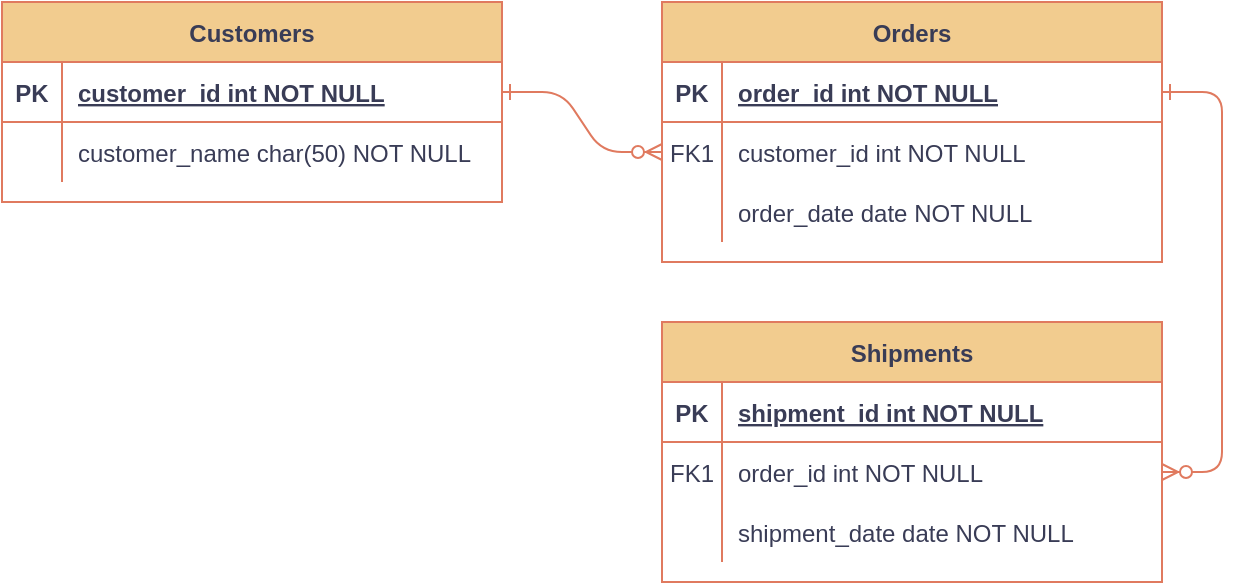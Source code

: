 <mxfile version="24.4.4" type="github" pages="3">
  <diagram id="R2lEEEUBdFMjLlhIrx00" name="Modelo Conceptual">
    <mxGraphModel dx="1451" dy="874" grid="1" gridSize="10" guides="1" tooltips="1" connect="1" arrows="1" fold="1" page="1" pageScale="1" pageWidth="850" pageHeight="1100" math="0" shadow="0" extFonts="Permanent Marker^https://fonts.googleapis.com/css?family=Permanent+Marker">
      <root>
        <mxCell id="0" />
        <mxCell id="1" parent="0" />
        <mxCell id="C-vyLk0tnHw3VtMMgP7b-1" value="" style="edgeStyle=entityRelationEdgeStyle;endArrow=ERzeroToMany;startArrow=ERone;endFill=1;startFill=0;labelBackgroundColor=none;strokeColor=#E07A5F;fontColor=default;" parent="1" source="C-vyLk0tnHw3VtMMgP7b-24" target="C-vyLk0tnHw3VtMMgP7b-6" edge="1">
          <mxGeometry width="100" height="100" relative="1" as="geometry">
            <mxPoint x="340" y="720" as="sourcePoint" />
            <mxPoint x="440" y="620" as="targetPoint" />
          </mxGeometry>
        </mxCell>
        <mxCell id="C-vyLk0tnHw3VtMMgP7b-12" value="" style="edgeStyle=entityRelationEdgeStyle;endArrow=ERzeroToMany;startArrow=ERone;endFill=1;startFill=0;labelBackgroundColor=none;strokeColor=#E07A5F;fontColor=default;" parent="1" source="C-vyLk0tnHw3VtMMgP7b-3" target="C-vyLk0tnHw3VtMMgP7b-17" edge="1">
          <mxGeometry width="100" height="100" relative="1" as="geometry">
            <mxPoint x="400" y="180" as="sourcePoint" />
            <mxPoint x="460" y="205" as="targetPoint" />
          </mxGeometry>
        </mxCell>
        <mxCell id="C-vyLk0tnHw3VtMMgP7b-2" value="Orders" style="shape=table;startSize=30;container=1;collapsible=1;childLayout=tableLayout;fixedRows=1;rowLines=0;fontStyle=1;align=center;resizeLast=1;labelBackgroundColor=none;fillColor=#F2CC8F;strokeColor=#E07A5F;fontColor=#393C56;" parent="1" vertex="1">
          <mxGeometry x="450" y="120" width="250" height="130" as="geometry" />
        </mxCell>
        <mxCell id="C-vyLk0tnHw3VtMMgP7b-3" value="" style="shape=partialRectangle;collapsible=0;dropTarget=0;pointerEvents=0;fillColor=none;points=[[0,0.5],[1,0.5]];portConstraint=eastwest;top=0;left=0;right=0;bottom=1;labelBackgroundColor=none;strokeColor=#E07A5F;fontColor=#393C56;" parent="C-vyLk0tnHw3VtMMgP7b-2" vertex="1">
          <mxGeometry y="30" width="250" height="30" as="geometry" />
        </mxCell>
        <mxCell id="C-vyLk0tnHw3VtMMgP7b-4" value="PK" style="shape=partialRectangle;overflow=hidden;connectable=0;fillColor=none;top=0;left=0;bottom=0;right=0;fontStyle=1;labelBackgroundColor=none;strokeColor=#E07A5F;fontColor=#393C56;" parent="C-vyLk0tnHw3VtMMgP7b-3" vertex="1">
          <mxGeometry width="30" height="30" as="geometry">
            <mxRectangle width="30" height="30" as="alternateBounds" />
          </mxGeometry>
        </mxCell>
        <mxCell id="C-vyLk0tnHw3VtMMgP7b-5" value="order_id int NOT NULL " style="shape=partialRectangle;overflow=hidden;connectable=0;fillColor=none;top=0;left=0;bottom=0;right=0;align=left;spacingLeft=6;fontStyle=5;labelBackgroundColor=none;strokeColor=#E07A5F;fontColor=#393C56;" parent="C-vyLk0tnHw3VtMMgP7b-3" vertex="1">
          <mxGeometry x="30" width="220" height="30" as="geometry">
            <mxRectangle width="220" height="30" as="alternateBounds" />
          </mxGeometry>
        </mxCell>
        <mxCell id="C-vyLk0tnHw3VtMMgP7b-6" value="" style="shape=partialRectangle;collapsible=0;dropTarget=0;pointerEvents=0;fillColor=none;points=[[0,0.5],[1,0.5]];portConstraint=eastwest;top=0;left=0;right=0;bottom=0;labelBackgroundColor=none;strokeColor=#E07A5F;fontColor=#393C56;" parent="C-vyLk0tnHw3VtMMgP7b-2" vertex="1">
          <mxGeometry y="60" width="250" height="30" as="geometry" />
        </mxCell>
        <mxCell id="C-vyLk0tnHw3VtMMgP7b-7" value="FK1" style="shape=partialRectangle;overflow=hidden;connectable=0;fillColor=none;top=0;left=0;bottom=0;right=0;labelBackgroundColor=none;strokeColor=#E07A5F;fontColor=#393C56;" parent="C-vyLk0tnHw3VtMMgP7b-6" vertex="1">
          <mxGeometry width="30" height="30" as="geometry">
            <mxRectangle width="30" height="30" as="alternateBounds" />
          </mxGeometry>
        </mxCell>
        <mxCell id="C-vyLk0tnHw3VtMMgP7b-8" value="customer_id int NOT NULL" style="shape=partialRectangle;overflow=hidden;connectable=0;fillColor=none;top=0;left=0;bottom=0;right=0;align=left;spacingLeft=6;labelBackgroundColor=none;strokeColor=#E07A5F;fontColor=#393C56;" parent="C-vyLk0tnHw3VtMMgP7b-6" vertex="1">
          <mxGeometry x="30" width="220" height="30" as="geometry">
            <mxRectangle width="220" height="30" as="alternateBounds" />
          </mxGeometry>
        </mxCell>
        <mxCell id="C-vyLk0tnHw3VtMMgP7b-9" value="" style="shape=partialRectangle;collapsible=0;dropTarget=0;pointerEvents=0;fillColor=none;points=[[0,0.5],[1,0.5]];portConstraint=eastwest;top=0;left=0;right=0;bottom=0;labelBackgroundColor=none;strokeColor=#E07A5F;fontColor=#393C56;" parent="C-vyLk0tnHw3VtMMgP7b-2" vertex="1">
          <mxGeometry y="90" width="250" height="30" as="geometry" />
        </mxCell>
        <mxCell id="C-vyLk0tnHw3VtMMgP7b-10" value="" style="shape=partialRectangle;overflow=hidden;connectable=0;fillColor=none;top=0;left=0;bottom=0;right=0;labelBackgroundColor=none;strokeColor=#E07A5F;fontColor=#393C56;" parent="C-vyLk0tnHw3VtMMgP7b-9" vertex="1">
          <mxGeometry width="30" height="30" as="geometry">
            <mxRectangle width="30" height="30" as="alternateBounds" />
          </mxGeometry>
        </mxCell>
        <mxCell id="C-vyLk0tnHw3VtMMgP7b-11" value="order_date date NOT NULL" style="shape=partialRectangle;overflow=hidden;connectable=0;fillColor=none;top=0;left=0;bottom=0;right=0;align=left;spacingLeft=6;labelBackgroundColor=none;strokeColor=#E07A5F;fontColor=#393C56;" parent="C-vyLk0tnHw3VtMMgP7b-9" vertex="1">
          <mxGeometry x="30" width="220" height="30" as="geometry">
            <mxRectangle width="220" height="30" as="alternateBounds" />
          </mxGeometry>
        </mxCell>
        <mxCell id="C-vyLk0tnHw3VtMMgP7b-13" value="Shipments" style="shape=table;startSize=30;container=1;collapsible=1;childLayout=tableLayout;fixedRows=1;rowLines=0;fontStyle=1;align=center;resizeLast=1;labelBackgroundColor=none;fillColor=#F2CC8F;strokeColor=#E07A5F;fontColor=#393C56;" parent="1" vertex="1">
          <mxGeometry x="450" y="280" width="250" height="130" as="geometry" />
        </mxCell>
        <mxCell id="C-vyLk0tnHw3VtMMgP7b-14" value="" style="shape=partialRectangle;collapsible=0;dropTarget=0;pointerEvents=0;fillColor=none;points=[[0,0.5],[1,0.5]];portConstraint=eastwest;top=0;left=0;right=0;bottom=1;labelBackgroundColor=none;strokeColor=#E07A5F;fontColor=#393C56;" parent="C-vyLk0tnHw3VtMMgP7b-13" vertex="1">
          <mxGeometry y="30" width="250" height="30" as="geometry" />
        </mxCell>
        <mxCell id="C-vyLk0tnHw3VtMMgP7b-15" value="PK" style="shape=partialRectangle;overflow=hidden;connectable=0;fillColor=none;top=0;left=0;bottom=0;right=0;fontStyle=1;labelBackgroundColor=none;strokeColor=#E07A5F;fontColor=#393C56;" parent="C-vyLk0tnHw3VtMMgP7b-14" vertex="1">
          <mxGeometry width="30" height="30" as="geometry">
            <mxRectangle width="30" height="30" as="alternateBounds" />
          </mxGeometry>
        </mxCell>
        <mxCell id="C-vyLk0tnHw3VtMMgP7b-16" value="shipment_id int NOT NULL " style="shape=partialRectangle;overflow=hidden;connectable=0;fillColor=none;top=0;left=0;bottom=0;right=0;align=left;spacingLeft=6;fontStyle=5;labelBackgroundColor=none;strokeColor=#E07A5F;fontColor=#393C56;" parent="C-vyLk0tnHw3VtMMgP7b-14" vertex="1">
          <mxGeometry x="30" width="220" height="30" as="geometry">
            <mxRectangle width="220" height="30" as="alternateBounds" />
          </mxGeometry>
        </mxCell>
        <mxCell id="C-vyLk0tnHw3VtMMgP7b-17" value="" style="shape=partialRectangle;collapsible=0;dropTarget=0;pointerEvents=0;fillColor=none;points=[[0,0.5],[1,0.5]];portConstraint=eastwest;top=0;left=0;right=0;bottom=0;labelBackgroundColor=none;strokeColor=#E07A5F;fontColor=#393C56;" parent="C-vyLk0tnHw3VtMMgP7b-13" vertex="1">
          <mxGeometry y="60" width="250" height="30" as="geometry" />
        </mxCell>
        <mxCell id="C-vyLk0tnHw3VtMMgP7b-18" value="FK1" style="shape=partialRectangle;overflow=hidden;connectable=0;fillColor=none;top=0;left=0;bottom=0;right=0;labelBackgroundColor=none;strokeColor=#E07A5F;fontColor=#393C56;" parent="C-vyLk0tnHw3VtMMgP7b-17" vertex="1">
          <mxGeometry width="30" height="30" as="geometry">
            <mxRectangle width="30" height="30" as="alternateBounds" />
          </mxGeometry>
        </mxCell>
        <mxCell id="C-vyLk0tnHw3VtMMgP7b-19" value="order_id int NOT NULL" style="shape=partialRectangle;overflow=hidden;connectable=0;fillColor=none;top=0;left=0;bottom=0;right=0;align=left;spacingLeft=6;labelBackgroundColor=none;strokeColor=#E07A5F;fontColor=#393C56;" parent="C-vyLk0tnHw3VtMMgP7b-17" vertex="1">
          <mxGeometry x="30" width="220" height="30" as="geometry">
            <mxRectangle width="220" height="30" as="alternateBounds" />
          </mxGeometry>
        </mxCell>
        <mxCell id="C-vyLk0tnHw3VtMMgP7b-20" value="" style="shape=partialRectangle;collapsible=0;dropTarget=0;pointerEvents=0;fillColor=none;points=[[0,0.5],[1,0.5]];portConstraint=eastwest;top=0;left=0;right=0;bottom=0;labelBackgroundColor=none;strokeColor=#E07A5F;fontColor=#393C56;" parent="C-vyLk0tnHw3VtMMgP7b-13" vertex="1">
          <mxGeometry y="90" width="250" height="30" as="geometry" />
        </mxCell>
        <mxCell id="C-vyLk0tnHw3VtMMgP7b-21" value="" style="shape=partialRectangle;overflow=hidden;connectable=0;fillColor=none;top=0;left=0;bottom=0;right=0;labelBackgroundColor=none;strokeColor=#E07A5F;fontColor=#393C56;" parent="C-vyLk0tnHw3VtMMgP7b-20" vertex="1">
          <mxGeometry width="30" height="30" as="geometry">
            <mxRectangle width="30" height="30" as="alternateBounds" />
          </mxGeometry>
        </mxCell>
        <mxCell id="C-vyLk0tnHw3VtMMgP7b-22" value="shipment_date date NOT NULL" style="shape=partialRectangle;overflow=hidden;connectable=0;fillColor=none;top=0;left=0;bottom=0;right=0;align=left;spacingLeft=6;labelBackgroundColor=none;strokeColor=#E07A5F;fontColor=#393C56;" parent="C-vyLk0tnHw3VtMMgP7b-20" vertex="1">
          <mxGeometry x="30" width="220" height="30" as="geometry">
            <mxRectangle width="220" height="30" as="alternateBounds" />
          </mxGeometry>
        </mxCell>
        <mxCell id="C-vyLk0tnHw3VtMMgP7b-23" value="Customers" style="shape=table;startSize=30;container=1;collapsible=1;childLayout=tableLayout;fixedRows=1;rowLines=0;fontStyle=1;align=center;resizeLast=1;labelBackgroundColor=none;fillColor=#F2CC8F;strokeColor=#E07A5F;fontColor=#393C56;" parent="1" vertex="1">
          <mxGeometry x="120" y="120" width="250" height="100" as="geometry" />
        </mxCell>
        <mxCell id="C-vyLk0tnHw3VtMMgP7b-24" value="" style="shape=partialRectangle;collapsible=0;dropTarget=0;pointerEvents=0;fillColor=none;points=[[0,0.5],[1,0.5]];portConstraint=eastwest;top=0;left=0;right=0;bottom=1;labelBackgroundColor=none;strokeColor=#E07A5F;fontColor=#393C56;" parent="C-vyLk0tnHw3VtMMgP7b-23" vertex="1">
          <mxGeometry y="30" width="250" height="30" as="geometry" />
        </mxCell>
        <mxCell id="C-vyLk0tnHw3VtMMgP7b-25" value="PK" style="shape=partialRectangle;overflow=hidden;connectable=0;fillColor=none;top=0;left=0;bottom=0;right=0;fontStyle=1;labelBackgroundColor=none;strokeColor=#E07A5F;fontColor=#393C56;" parent="C-vyLk0tnHw3VtMMgP7b-24" vertex="1">
          <mxGeometry width="30" height="30" as="geometry">
            <mxRectangle width="30" height="30" as="alternateBounds" />
          </mxGeometry>
        </mxCell>
        <mxCell id="C-vyLk0tnHw3VtMMgP7b-26" value="customer_id int NOT NULL " style="shape=partialRectangle;overflow=hidden;connectable=0;fillColor=none;top=0;left=0;bottom=0;right=0;align=left;spacingLeft=6;fontStyle=5;labelBackgroundColor=none;strokeColor=#E07A5F;fontColor=#393C56;" parent="C-vyLk0tnHw3VtMMgP7b-24" vertex="1">
          <mxGeometry x="30" width="220" height="30" as="geometry">
            <mxRectangle width="220" height="30" as="alternateBounds" />
          </mxGeometry>
        </mxCell>
        <mxCell id="C-vyLk0tnHw3VtMMgP7b-27" value="" style="shape=partialRectangle;collapsible=0;dropTarget=0;pointerEvents=0;fillColor=none;points=[[0,0.5],[1,0.5]];portConstraint=eastwest;top=0;left=0;right=0;bottom=0;labelBackgroundColor=none;strokeColor=#E07A5F;fontColor=#393C56;" parent="C-vyLk0tnHw3VtMMgP7b-23" vertex="1">
          <mxGeometry y="60" width="250" height="30" as="geometry" />
        </mxCell>
        <mxCell id="C-vyLk0tnHw3VtMMgP7b-28" value="" style="shape=partialRectangle;overflow=hidden;connectable=0;fillColor=none;top=0;left=0;bottom=0;right=0;labelBackgroundColor=none;strokeColor=#E07A5F;fontColor=#393C56;" parent="C-vyLk0tnHw3VtMMgP7b-27" vertex="1">
          <mxGeometry width="30" height="30" as="geometry">
            <mxRectangle width="30" height="30" as="alternateBounds" />
          </mxGeometry>
        </mxCell>
        <mxCell id="C-vyLk0tnHw3VtMMgP7b-29" value="customer_name char(50) NOT NULL" style="shape=partialRectangle;overflow=hidden;connectable=0;fillColor=none;top=0;left=0;bottom=0;right=0;align=left;spacingLeft=6;labelBackgroundColor=none;strokeColor=#E07A5F;fontColor=#393C56;" parent="C-vyLk0tnHw3VtMMgP7b-27" vertex="1">
          <mxGeometry x="30" width="220" height="30" as="geometry">
            <mxRectangle width="220" height="30" as="alternateBounds" />
          </mxGeometry>
        </mxCell>
      </root>
    </mxGraphModel>
  </diagram>
  <diagram id="yD9scM0kCB1ZR_Ktch-n" name="Modelo Lógico">
    <mxGraphModel grid="1" page="1" gridSize="10" guides="1" tooltips="1" connect="1" arrows="1" fold="1" pageScale="1" pageWidth="827" pageHeight="1169" math="0" shadow="0">
      <root>
        <mxCell id="0" />
        <mxCell id="1" parent="0" />
      </root>
    </mxGraphModel>
  </diagram>
  <diagram id="KF7PNRDl-zXph-ZcTxAk" name="Vista general">
    <mxGraphModel grid="1" page="1" gridSize="10" guides="1" tooltips="1" connect="1" arrows="1" fold="1" pageScale="1" pageWidth="827" pageHeight="1169" math="0" shadow="0">
      <root>
        <mxCell id="0" />
        <mxCell id="1" parent="0" />
        <mxCell id="s3q_Gl9xkGhvtME_iPTI-6" style="edgeStyle=orthogonalEdgeStyle;rounded=0;orthogonalLoop=1;jettySize=auto;html=1;exitX=1;exitY=0.5;exitDx=0;exitDy=0;entryX=0;entryY=0.5;entryDx=0;entryDy=0;" edge="1" parent="1" source="s3q_Gl9xkGhvtME_iPTI-1" target="s3q_Gl9xkGhvtME_iPTI-2">
          <mxGeometry relative="1" as="geometry" />
        </mxCell>
        <mxCell id="s3q_Gl9xkGhvtME_iPTI-7" style="edgeStyle=orthogonalEdgeStyle;rounded=0;orthogonalLoop=1;jettySize=auto;html=1;exitX=1;exitY=0.5;exitDx=0;exitDy=0;entryX=0;entryY=0.5;entryDx=0;entryDy=0;" edge="1" parent="1" source="s3q_Gl9xkGhvtME_iPTI-1" target="s3q_Gl9xkGhvtME_iPTI-5">
          <mxGeometry relative="1" as="geometry" />
        </mxCell>
        <mxCell id="s3q_Gl9xkGhvtME_iPTI-1" value="Superadministrador" style="rounded=0;whiteSpace=wrap;html=1;" vertex="1" parent="1">
          <mxGeometry x="-60" y="40" width="120" height="40" as="geometry" />
        </mxCell>
        <mxCell id="s3q_Gl9xkGhvtME_iPTI-2" value="Director" style="rounded=0;whiteSpace=wrap;html=1;" vertex="1" parent="1">
          <mxGeometry x="220" y="10" width="120" height="40" as="geometry" />
        </mxCell>
        <mxCell id="s3q_Gl9xkGhvtME_iPTI-5" value="Institución educativa" style="rounded=0;whiteSpace=wrap;html=1;" vertex="1" parent="1">
          <mxGeometry x="220" y="70" width="120" height="40" as="geometry" />
        </mxCell>
        <mxCell id="s3q_Gl9xkGhvtME_iPTI-10" style="edgeStyle=orthogonalEdgeStyle;rounded=0;orthogonalLoop=1;jettySize=auto;html=1;exitX=1;exitY=0.5;exitDx=0;exitDy=0;entryX=0;entryY=0.5;entryDx=0;entryDy=0;" edge="1" parent="1" source="s3q_Gl9xkGhvtME_iPTI-8" target="s3q_Gl9xkGhvtME_iPTI-9">
          <mxGeometry relative="1" as="geometry" />
        </mxCell>
        <mxCell id="s3q_Gl9xkGhvtME_iPTI-8" value="Institución educativa" style="rounded=0;whiteSpace=wrap;html=1;" vertex="1" parent="1">
          <mxGeometry x="380" y="40" width="120" height="40" as="geometry" />
        </mxCell>
        <mxCell id="s3q_Gl9xkGhvtME_iPTI-9" value="Director" style="rounded=0;whiteSpace=wrap;html=1;" vertex="1" parent="1">
          <mxGeometry x="570" y="40" width="120" height="40" as="geometry" />
        </mxCell>
        <mxCell id="s3q_Gl9xkGhvtME_iPTI-11" value="Director" style="rounded=0;whiteSpace=wrap;html=1;" vertex="1" parent="1">
          <mxGeometry x="-400" y="190" width="120" height="40" as="geometry" />
        </mxCell>
        <mxCell id="s3q_Gl9xkGhvtME_iPTI-16" style="edgeStyle=orthogonalEdgeStyle;rounded=0;orthogonalLoop=1;jettySize=auto;html=1;exitX=1;exitY=0.5;exitDx=0;exitDy=0;entryX=0;entryY=0.5;entryDx=0;entryDy=0;" edge="1" parent="1" source="s3q_Gl9xkGhvtME_iPTI-12" target="s3q_Gl9xkGhvtME_iPTI-11">
          <mxGeometry relative="1" as="geometry" />
        </mxCell>
        <mxCell id="s3q_Gl9xkGhvtME_iPTI-18" style="edgeStyle=orthogonalEdgeStyle;rounded=0;orthogonalLoop=1;jettySize=auto;html=1;exitX=1;exitY=0.5;exitDx=0;exitDy=0;entryX=0;entryY=0.5;entryDx=0;entryDy=0;" edge="1" parent="1" source="s3q_Gl9xkGhvtME_iPTI-12" target="s3q_Gl9xkGhvtME_iPTI-13">
          <mxGeometry relative="1" as="geometry" />
        </mxCell>
        <mxCell id="s3q_Gl9xkGhvtME_iPTI-19" style="edgeStyle=orthogonalEdgeStyle;rounded=0;orthogonalLoop=1;jettySize=auto;html=1;exitX=1;exitY=0.5;exitDx=0;exitDy=0;entryX=0;entryY=0.5;entryDx=0;entryDy=0;" edge="1" parent="1" source="s3q_Gl9xkGhvtME_iPTI-12" target="s3q_Gl9xkGhvtME_iPTI-14">
          <mxGeometry relative="1" as="geometry" />
        </mxCell>
        <mxCell id="s3q_Gl9xkGhvtME_iPTI-20" style="edgeStyle=orthogonalEdgeStyle;rounded=0;orthogonalLoop=1;jettySize=auto;html=1;exitX=1;exitY=0.5;exitDx=0;exitDy=0;entryX=0;entryY=0.5;entryDx=0;entryDy=0;" edge="1" parent="1" source="s3q_Gl9xkGhvtME_iPTI-12" target="s3q_Gl9xkGhvtME_iPTI-15">
          <mxGeometry relative="1" as="geometry" />
        </mxCell>
        <mxCell id="s3q_Gl9xkGhvtME_iPTI-12" value="Institución educativa" style="rounded=0;whiteSpace=wrap;html=1;" vertex="1" parent="1">
          <mxGeometry x="-700" y="280" width="120" height="40" as="geometry" />
        </mxCell>
        <mxCell id="s3q_Gl9xkGhvtME_iPTI-13" value="Docente" style="rounded=0;whiteSpace=wrap;html=1;" vertex="1" parent="1">
          <mxGeometry x="-400" y="250" width="120" height="40" as="geometry" />
        </mxCell>
        <mxCell id="s3q_Gl9xkGhvtME_iPTI-14" value="Alumno" style="rounded=0;whiteSpace=wrap;html=1;" vertex="1" parent="1">
          <mxGeometry x="-400" y="310" width="120" height="40" as="geometry" />
        </mxCell>
        <mxCell id="s3q_Gl9xkGhvtME_iPTI-15" value="Apoderado" style="rounded=0;whiteSpace=wrap;html=1;" vertex="1" parent="1">
          <mxGeometry x="-400" y="370" width="120" height="40" as="geometry" />
        </mxCell>
        <mxCell id="s3q_Gl9xkGhvtME_iPTI-25" style="edgeStyle=orthogonalEdgeStyle;rounded=0;orthogonalLoop=1;jettySize=auto;html=1;exitX=1;exitY=0.5;exitDx=0;exitDy=0;entryX=0;entryY=0.5;entryDx=0;entryDy=0;" edge="1" parent="1" source="s3q_Gl9xkGhvtME_iPTI-21" target="s3q_Gl9xkGhvtME_iPTI-22">
          <mxGeometry relative="1" as="geometry" />
        </mxCell>
        <mxCell id="s3q_Gl9xkGhvtME_iPTI-26" style="edgeStyle=orthogonalEdgeStyle;rounded=0;orthogonalLoop=1;jettySize=auto;html=1;exitX=1;exitY=0.5;exitDx=0;exitDy=0;entryX=0;entryY=0.5;entryDx=0;entryDy=0;" edge="1" parent="1" source="s3q_Gl9xkGhvtME_iPTI-21" target="s3q_Gl9xkGhvtME_iPTI-23">
          <mxGeometry relative="1" as="geometry" />
        </mxCell>
        <mxCell id="s3q_Gl9xkGhvtME_iPTI-21" value="Director" style="rounded=0;whiteSpace=wrap;html=1;" vertex="1" parent="1">
          <mxGeometry x="880" y="790" width="120" height="40" as="geometry" />
        </mxCell>
        <mxCell id="s3q_Gl9xkGhvtME_iPTI-32" style="edgeStyle=orthogonalEdgeStyle;rounded=0;orthogonalLoop=1;jettySize=auto;html=1;exitX=1;exitY=0.5;exitDx=0;exitDy=0;entryX=0;entryY=0.5;entryDx=0;entryDy=0;" edge="1" parent="1" source="s3q_Gl9xkGhvtME_iPTI-22" target="s3q_Gl9xkGhvtME_iPTI-29">
          <mxGeometry relative="1" as="geometry" />
        </mxCell>
        <mxCell id="s3q_Gl9xkGhvtME_iPTI-33" style="edgeStyle=orthogonalEdgeStyle;rounded=0;orthogonalLoop=1;jettySize=auto;html=1;exitX=1;exitY=0.5;exitDx=0;exitDy=0;entryX=0;entryY=0.5;entryDx=0;entryDy=0;" edge="1" parent="1" source="s3q_Gl9xkGhvtME_iPTI-22" target="s3q_Gl9xkGhvtME_iPTI-30">
          <mxGeometry relative="1" as="geometry" />
        </mxCell>
        <mxCell id="s3q_Gl9xkGhvtME_iPTI-34" style="edgeStyle=orthogonalEdgeStyle;rounded=0;orthogonalLoop=1;jettySize=auto;html=1;exitX=1;exitY=0.5;exitDx=0;exitDy=0;entryX=0;entryY=0.5;entryDx=0;entryDy=0;" edge="1" parent="1" source="s3q_Gl9xkGhvtME_iPTI-22" target="s3q_Gl9xkGhvtME_iPTI-31">
          <mxGeometry relative="1" as="geometry" />
        </mxCell>
        <mxCell id="s3q_Gl9xkGhvtME_iPTI-22" value="Periodo académico" style="rounded=0;whiteSpace=wrap;html=1;" vertex="1" parent="1">
          <mxGeometry x="1110" y="380" width="120" height="40" as="geometry" />
        </mxCell>
        <mxCell id="s3q_Gl9xkGhvtME_iPTI-91" style="edgeStyle=orthogonalEdgeStyle;rounded=0;orthogonalLoop=1;jettySize=auto;html=1;exitX=1;exitY=0.5;exitDx=0;exitDy=0;entryX=0;entryY=0.5;entryDx=0;entryDy=0;" edge="1" parent="1" source="s3q_Gl9xkGhvtME_iPTI-23" target="s3q_Gl9xkGhvtME_iPTI-73">
          <mxGeometry relative="1" as="geometry" />
        </mxCell>
        <mxCell id="s3q_Gl9xkGhvtME_iPTI-92" style="edgeStyle=orthogonalEdgeStyle;rounded=0;orthogonalLoop=1;jettySize=auto;html=1;exitX=1;exitY=0.5;exitDx=0;exitDy=0;entryX=0;entryY=0.5;entryDx=0;entryDy=0;" edge="1" parent="1" source="s3q_Gl9xkGhvtME_iPTI-23" target="s3q_Gl9xkGhvtME_iPTI-77">
          <mxGeometry relative="1" as="geometry" />
        </mxCell>
        <mxCell id="s3q_Gl9xkGhvtME_iPTI-93" style="edgeStyle=orthogonalEdgeStyle;rounded=0;orthogonalLoop=1;jettySize=auto;html=1;exitX=1;exitY=0.5;exitDx=0;exitDy=0;entryX=0;entryY=0.5;entryDx=0;entryDy=0;" edge="1" parent="1" source="s3q_Gl9xkGhvtME_iPTI-23" target="s3q_Gl9xkGhvtME_iPTI-81">
          <mxGeometry relative="1" as="geometry" />
        </mxCell>
        <mxCell id="s3q_Gl9xkGhvtME_iPTI-23" value="Periodo académico" style="rounded=0;whiteSpace=wrap;html=1;" vertex="1" parent="1">
          <mxGeometry x="1090" y="1145" width="120" height="40" as="geometry" />
        </mxCell>
        <mxCell id="s3q_Gl9xkGhvtME_iPTI-38" style="edgeStyle=orthogonalEdgeStyle;rounded=0;orthogonalLoop=1;jettySize=auto;html=1;exitX=1;exitY=0.5;exitDx=0;exitDy=0;entryX=0;entryY=0.5;entryDx=0;entryDy=0;" edge="1" parent="1" source="s3q_Gl9xkGhvtME_iPTI-29" target="s3q_Gl9xkGhvtME_iPTI-35">
          <mxGeometry relative="1" as="geometry" />
        </mxCell>
        <mxCell id="s3q_Gl9xkGhvtME_iPTI-39" style="edgeStyle=orthogonalEdgeStyle;rounded=0;orthogonalLoop=1;jettySize=auto;html=1;exitX=1;exitY=0.5;exitDx=0;exitDy=0;entryX=0;entryY=0.5;entryDx=0;entryDy=0;" edge="1" parent="1" source="s3q_Gl9xkGhvtME_iPTI-29" target="s3q_Gl9xkGhvtME_iPTI-36">
          <mxGeometry relative="1" as="geometry" />
        </mxCell>
        <mxCell id="s3q_Gl9xkGhvtME_iPTI-40" style="edgeStyle=orthogonalEdgeStyle;rounded=0;orthogonalLoop=1;jettySize=auto;html=1;exitX=1;exitY=0.5;exitDx=0;exitDy=0;entryX=0;entryY=0.5;entryDx=0;entryDy=0;" edge="1" parent="1" source="s3q_Gl9xkGhvtME_iPTI-29" target="s3q_Gl9xkGhvtME_iPTI-37">
          <mxGeometry relative="1" as="geometry" />
        </mxCell>
        <mxCell id="s3q_Gl9xkGhvtME_iPTI-29" value="Grado" style="rounded=0;whiteSpace=wrap;html=1;" vertex="1" parent="1">
          <mxGeometry x="1290" y="120" width="120" height="40" as="geometry" />
        </mxCell>
        <mxCell id="s3q_Gl9xkGhvtME_iPTI-64" style="edgeStyle=orthogonalEdgeStyle;rounded=0;orthogonalLoop=1;jettySize=auto;html=1;exitX=1;exitY=0.5;exitDx=0;exitDy=0;entryX=0;entryY=0.5;entryDx=0;entryDy=0;" edge="1" parent="1" source="s3q_Gl9xkGhvtME_iPTI-30" target="s3q_Gl9xkGhvtME_iPTI-41">
          <mxGeometry relative="1" as="geometry" />
        </mxCell>
        <mxCell id="s3q_Gl9xkGhvtME_iPTI-65" style="edgeStyle=orthogonalEdgeStyle;rounded=0;orthogonalLoop=1;jettySize=auto;html=1;exitX=1;exitY=0.5;exitDx=0;exitDy=0;entryX=0;entryY=0.5;entryDx=0;entryDy=0;" edge="1" parent="1" source="s3q_Gl9xkGhvtME_iPTI-30" target="s3q_Gl9xkGhvtME_iPTI-42">
          <mxGeometry relative="1" as="geometry" />
        </mxCell>
        <mxCell id="s3q_Gl9xkGhvtME_iPTI-66" style="edgeStyle=orthogonalEdgeStyle;rounded=0;orthogonalLoop=1;jettySize=auto;html=1;exitX=1;exitY=0.5;exitDx=0;exitDy=0;entryX=0;entryY=0.5;entryDx=0;entryDy=0;" edge="1" parent="1" source="s3q_Gl9xkGhvtME_iPTI-30" target="s3q_Gl9xkGhvtME_iPTI-43">
          <mxGeometry relative="1" as="geometry" />
        </mxCell>
        <mxCell id="s3q_Gl9xkGhvtME_iPTI-30" value="Grado" style="rounded=0;whiteSpace=wrap;html=1;" vertex="1" parent="1">
          <mxGeometry x="1290" y="380" width="120" height="40" as="geometry" />
        </mxCell>
        <mxCell id="s3q_Gl9xkGhvtME_iPTI-67" style="edgeStyle=orthogonalEdgeStyle;rounded=0;orthogonalLoop=1;jettySize=auto;html=1;exitX=1;exitY=0.5;exitDx=0;exitDy=0;entryX=0;entryY=0.5;entryDx=0;entryDy=0;" edge="1" parent="1" source="s3q_Gl9xkGhvtME_iPTI-31" target="s3q_Gl9xkGhvtME_iPTI-61">
          <mxGeometry relative="1" as="geometry" />
        </mxCell>
        <mxCell id="s3q_Gl9xkGhvtME_iPTI-68" style="edgeStyle=orthogonalEdgeStyle;rounded=0;orthogonalLoop=1;jettySize=auto;html=1;exitX=1;exitY=0.5;exitDx=0;exitDy=0;entryX=0;entryY=0.5;entryDx=0;entryDy=0;" edge="1" parent="1" source="s3q_Gl9xkGhvtME_iPTI-31" target="s3q_Gl9xkGhvtME_iPTI-62">
          <mxGeometry relative="1" as="geometry" />
        </mxCell>
        <mxCell id="s3q_Gl9xkGhvtME_iPTI-69" style="edgeStyle=orthogonalEdgeStyle;rounded=0;orthogonalLoop=1;jettySize=auto;html=1;exitX=1;exitY=0.5;exitDx=0;exitDy=0;entryX=0;entryY=0.5;entryDx=0;entryDy=0;" edge="1" parent="1" source="s3q_Gl9xkGhvtME_iPTI-31" target="s3q_Gl9xkGhvtME_iPTI-63">
          <mxGeometry relative="1" as="geometry" />
        </mxCell>
        <mxCell id="s3q_Gl9xkGhvtME_iPTI-31" value="Grado" style="rounded=0;whiteSpace=wrap;html=1;" vertex="1" parent="1">
          <mxGeometry x="1290" y="650" width="120" height="40" as="geometry" />
        </mxCell>
        <mxCell id="s3q_Gl9xkGhvtME_iPTI-35" value="Sección" style="rounded=0;whiteSpace=wrap;html=1;" vertex="1" parent="1">
          <mxGeometry x="1460" y="40" width="120" height="40" as="geometry" />
        </mxCell>
        <mxCell id="s3q_Gl9xkGhvtME_iPTI-36" value="Sección" style="rounded=0;whiteSpace=wrap;html=1;" vertex="1" parent="1">
          <mxGeometry x="1460" y="120" width="120" height="40" as="geometry" />
        </mxCell>
        <mxCell id="s3q_Gl9xkGhvtME_iPTI-37" value="Sección" style="rounded=0;whiteSpace=wrap;html=1;" vertex="1" parent="1">
          <mxGeometry x="1460" y="200" width="120" height="40" as="geometry" />
        </mxCell>
        <mxCell id="s3q_Gl9xkGhvtME_iPTI-41" value="Sección" style="rounded=0;whiteSpace=wrap;html=1;" vertex="1" parent="1">
          <mxGeometry x="1460" y="300" width="120" height="40" as="geometry" />
        </mxCell>
        <mxCell id="s3q_Gl9xkGhvtME_iPTI-42" value="Sección" style="rounded=0;whiteSpace=wrap;html=1;" vertex="1" parent="1">
          <mxGeometry x="1460" y="380" width="120" height="40" as="geometry" />
        </mxCell>
        <mxCell id="s3q_Gl9xkGhvtME_iPTI-43" value="Sección" style="rounded=0;whiteSpace=wrap;html=1;" vertex="1" parent="1">
          <mxGeometry x="1460" y="460" width="120" height="40" as="geometry" />
        </mxCell>
        <mxCell id="s3q_Gl9xkGhvtME_iPTI-61" value="Sección" style="rounded=0;whiteSpace=wrap;html=1;" vertex="1" parent="1">
          <mxGeometry x="1460" y="570" width="120" height="40" as="geometry" />
        </mxCell>
        <mxCell id="s3q_Gl9xkGhvtME_iPTI-62" value="Sección" style="rounded=0;whiteSpace=wrap;html=1;" vertex="1" parent="1">
          <mxGeometry x="1460" y="650" width="120" height="40" as="geometry" />
        </mxCell>
        <mxCell id="s3q_Gl9xkGhvtME_iPTI-63" value="Sección" style="rounded=0;whiteSpace=wrap;html=1;" vertex="1" parent="1">
          <mxGeometry x="1460" y="730" width="120" height="40" as="geometry" />
        </mxCell>
        <mxCell id="s3q_Gl9xkGhvtME_iPTI-70" style="edgeStyle=orthogonalEdgeStyle;rounded=0;orthogonalLoop=1;jettySize=auto;html=1;exitX=1;exitY=0.5;exitDx=0;exitDy=0;entryX=0;entryY=0.5;entryDx=0;entryDy=0;" edge="1" parent="1" source="s3q_Gl9xkGhvtME_iPTI-73" target="s3q_Gl9xkGhvtME_iPTI-82">
          <mxGeometry relative="1" as="geometry" />
        </mxCell>
        <mxCell id="s3q_Gl9xkGhvtME_iPTI-71" style="edgeStyle=orthogonalEdgeStyle;rounded=0;orthogonalLoop=1;jettySize=auto;html=1;exitX=1;exitY=0.5;exitDx=0;exitDy=0;entryX=0;entryY=0.5;entryDx=0;entryDy=0;" edge="1" parent="1" source="s3q_Gl9xkGhvtME_iPTI-73" target="s3q_Gl9xkGhvtME_iPTI-83">
          <mxGeometry relative="1" as="geometry" />
        </mxCell>
        <mxCell id="s3q_Gl9xkGhvtME_iPTI-72" style="edgeStyle=orthogonalEdgeStyle;rounded=0;orthogonalLoop=1;jettySize=auto;html=1;exitX=1;exitY=0.5;exitDx=0;exitDy=0;entryX=0;entryY=0.5;entryDx=0;entryDy=0;" edge="1" parent="1" source="s3q_Gl9xkGhvtME_iPTI-73" target="s3q_Gl9xkGhvtME_iPTI-84">
          <mxGeometry relative="1" as="geometry" />
        </mxCell>
        <mxCell id="s3q_Gl9xkGhvtME_iPTI-73" value="Grado" style="rounded=0;whiteSpace=wrap;html=1;" vertex="1" parent="1">
          <mxGeometry x="1290" y="880" width="120" height="40" as="geometry" />
        </mxCell>
        <mxCell id="s3q_Gl9xkGhvtME_iPTI-74" style="edgeStyle=orthogonalEdgeStyle;rounded=0;orthogonalLoop=1;jettySize=auto;html=1;exitX=1;exitY=0.5;exitDx=0;exitDy=0;entryX=0;entryY=0.5;entryDx=0;entryDy=0;" edge="1" parent="1" source="s3q_Gl9xkGhvtME_iPTI-77" target="s3q_Gl9xkGhvtME_iPTI-85">
          <mxGeometry relative="1" as="geometry" />
        </mxCell>
        <mxCell id="s3q_Gl9xkGhvtME_iPTI-75" style="edgeStyle=orthogonalEdgeStyle;rounded=0;orthogonalLoop=1;jettySize=auto;html=1;exitX=1;exitY=0.5;exitDx=0;exitDy=0;entryX=0;entryY=0.5;entryDx=0;entryDy=0;" edge="1" parent="1" source="s3q_Gl9xkGhvtME_iPTI-77" target="s3q_Gl9xkGhvtME_iPTI-86">
          <mxGeometry relative="1" as="geometry" />
        </mxCell>
        <mxCell id="s3q_Gl9xkGhvtME_iPTI-76" style="edgeStyle=orthogonalEdgeStyle;rounded=0;orthogonalLoop=1;jettySize=auto;html=1;exitX=1;exitY=0.5;exitDx=0;exitDy=0;entryX=0;entryY=0.5;entryDx=0;entryDy=0;" edge="1" parent="1" source="s3q_Gl9xkGhvtME_iPTI-77" target="s3q_Gl9xkGhvtME_iPTI-87">
          <mxGeometry relative="1" as="geometry" />
        </mxCell>
        <mxCell id="s3q_Gl9xkGhvtME_iPTI-77" value="Grado" style="rounded=0;whiteSpace=wrap;html=1;" vertex="1" parent="1">
          <mxGeometry x="1290" y="1145" width="120" height="40" as="geometry" />
        </mxCell>
        <mxCell id="s3q_Gl9xkGhvtME_iPTI-78" style="edgeStyle=orthogonalEdgeStyle;rounded=0;orthogonalLoop=1;jettySize=auto;html=1;exitX=1;exitY=0.5;exitDx=0;exitDy=0;entryX=0;entryY=0.5;entryDx=0;entryDy=0;" edge="1" parent="1" source="s3q_Gl9xkGhvtME_iPTI-81" target="s3q_Gl9xkGhvtME_iPTI-88">
          <mxGeometry relative="1" as="geometry" />
        </mxCell>
        <mxCell id="s3q_Gl9xkGhvtME_iPTI-79" style="edgeStyle=orthogonalEdgeStyle;rounded=0;orthogonalLoop=1;jettySize=auto;html=1;exitX=1;exitY=0.5;exitDx=0;exitDy=0;entryX=0;entryY=0.5;entryDx=0;entryDy=0;" edge="1" parent="1" source="s3q_Gl9xkGhvtME_iPTI-81" target="s3q_Gl9xkGhvtME_iPTI-89">
          <mxGeometry relative="1" as="geometry" />
        </mxCell>
        <mxCell id="s3q_Gl9xkGhvtME_iPTI-80" style="edgeStyle=orthogonalEdgeStyle;rounded=0;orthogonalLoop=1;jettySize=auto;html=1;exitX=1;exitY=0.5;exitDx=0;exitDy=0;entryX=0;entryY=0.5;entryDx=0;entryDy=0;" edge="1" parent="1" source="s3q_Gl9xkGhvtME_iPTI-81" target="s3q_Gl9xkGhvtME_iPTI-90">
          <mxGeometry relative="1" as="geometry" />
        </mxCell>
        <mxCell id="s3q_Gl9xkGhvtME_iPTI-81" value="Grado" style="rounded=0;whiteSpace=wrap;html=1;" vertex="1" parent="1">
          <mxGeometry x="1290" y="1410" width="120" height="40" as="geometry" />
        </mxCell>
        <mxCell id="s3q_Gl9xkGhvtME_iPTI-82" value="Sección" style="rounded=0;whiteSpace=wrap;html=1;" vertex="1" parent="1">
          <mxGeometry x="1460" y="800" width="120" height="40" as="geometry" />
        </mxCell>
        <mxCell id="s3q_Gl9xkGhvtME_iPTI-83" value="Sección" style="rounded=0;whiteSpace=wrap;html=1;" vertex="1" parent="1">
          <mxGeometry x="1460" y="880" width="120" height="40" as="geometry" />
        </mxCell>
        <mxCell id="s3q_Gl9xkGhvtME_iPTI-84" value="Sección" style="rounded=0;whiteSpace=wrap;html=1;" vertex="1" parent="1">
          <mxGeometry x="1460" y="960" width="120" height="40" as="geometry" />
        </mxCell>
        <mxCell id="s3q_Gl9xkGhvtME_iPTI-85" value="Sección" style="rounded=0;whiteSpace=wrap;html=1;" vertex="1" parent="1">
          <mxGeometry x="1460" y="1050.5" width="120" height="40" as="geometry" />
        </mxCell>
        <mxCell id="s3q_Gl9xkGhvtME_iPTI-86" value="Sección" style="rounded=0;whiteSpace=wrap;html=1;" vertex="1" parent="1">
          <mxGeometry x="1460" y="1145" width="120" height="40" as="geometry" />
        </mxCell>
        <mxCell id="s3q_Gl9xkGhvtME_iPTI-87" value="Sección" style="rounded=0;whiteSpace=wrap;html=1;" vertex="1" parent="1">
          <mxGeometry x="1460" y="1240.5" width="120" height="40" as="geometry" />
        </mxCell>
        <mxCell id="s3q_Gl9xkGhvtME_iPTI-88" value="Sección" style="rounded=0;whiteSpace=wrap;html=1;" vertex="1" parent="1">
          <mxGeometry x="1460" y="1330" width="120" height="40" as="geometry" />
        </mxCell>
        <mxCell id="s3q_Gl9xkGhvtME_iPTI-89" value="Sección" style="rounded=0;whiteSpace=wrap;html=1;" vertex="1" parent="1">
          <mxGeometry x="1460" y="1410" width="120" height="40" as="geometry" />
        </mxCell>
        <mxCell id="s3q_Gl9xkGhvtME_iPTI-90" value="Sección" style="rounded=0;whiteSpace=wrap;html=1;" vertex="1" parent="1">
          <mxGeometry x="1460" y="1490" width="120" height="40" as="geometry" />
        </mxCell>
        <mxCell id="s3q_Gl9xkGhvtME_iPTI-96" style="edgeStyle=orthogonalEdgeStyle;rounded=0;orthogonalLoop=1;jettySize=auto;html=1;exitX=1;exitY=0.5;exitDx=0;exitDy=0;entryX=0;entryY=0.5;entryDx=0;entryDy=0;" edge="1" parent="1" source="s3q_Gl9xkGhvtME_iPTI-98" target="s3q_Gl9xkGhvtME_iPTI-102">
          <mxGeometry relative="1" as="geometry" />
        </mxCell>
        <mxCell id="s3q_Gl9xkGhvtME_iPTI-97" style="edgeStyle=orthogonalEdgeStyle;rounded=0;orthogonalLoop=1;jettySize=auto;html=1;exitX=1;exitY=0.5;exitDx=0;exitDy=0;entryX=0;entryY=0.5;entryDx=0;entryDy=0;" edge="1" parent="1" source="s3q_Gl9xkGhvtME_iPTI-98" target="s3q_Gl9xkGhvtME_iPTI-106">
          <mxGeometry relative="1" as="geometry" />
        </mxCell>
        <mxCell id="s3q_Gl9xkGhvtME_iPTI-98" value="Director" style="rounded=0;whiteSpace=wrap;html=1;" vertex="1" parent="1">
          <mxGeometry x="1654" y="810" width="120" height="40" as="geometry" />
        </mxCell>
        <mxCell id="s3q_Gl9xkGhvtME_iPTI-99" style="edgeStyle=orthogonalEdgeStyle;rounded=0;orthogonalLoop=1;jettySize=auto;html=1;exitX=1;exitY=0.5;exitDx=0;exitDy=0;entryX=0;entryY=0.5;entryDx=0;entryDy=0;" edge="1" parent="1" source="s3q_Gl9xkGhvtME_iPTI-102" target="s3q_Gl9xkGhvtME_iPTI-110">
          <mxGeometry relative="1" as="geometry" />
        </mxCell>
        <mxCell id="s3q_Gl9xkGhvtME_iPTI-100" style="edgeStyle=orthogonalEdgeStyle;rounded=0;orthogonalLoop=1;jettySize=auto;html=1;exitX=1;exitY=0.5;exitDx=0;exitDy=0;entryX=0;entryY=0.5;entryDx=0;entryDy=0;" edge="1" parent="1" source="s3q_Gl9xkGhvtME_iPTI-102" target="s3q_Gl9xkGhvtME_iPTI-114">
          <mxGeometry relative="1" as="geometry" />
        </mxCell>
        <mxCell id="s3q_Gl9xkGhvtME_iPTI-101" style="edgeStyle=orthogonalEdgeStyle;rounded=0;orthogonalLoop=1;jettySize=auto;html=1;exitX=1;exitY=0.5;exitDx=0;exitDy=0;entryX=0;entryY=0.5;entryDx=0;entryDy=0;" edge="1" parent="1" source="s3q_Gl9xkGhvtME_iPTI-102" target="s3q_Gl9xkGhvtME_iPTI-118">
          <mxGeometry relative="1" as="geometry" />
        </mxCell>
        <mxCell id="s3q_Gl9xkGhvtME_iPTI-102" value="Periodo académico" style="rounded=0;whiteSpace=wrap;html=1;" vertex="1" parent="1">
          <mxGeometry x="1884" y="400" width="120" height="40" as="geometry" />
        </mxCell>
        <mxCell id="s3q_Gl9xkGhvtME_iPTI-103" style="edgeStyle=orthogonalEdgeStyle;rounded=0;orthogonalLoop=1;jettySize=auto;html=1;exitX=1;exitY=0.5;exitDx=0;exitDy=0;entryX=0;entryY=0.5;entryDx=0;entryDy=0;" edge="1" parent="1" source="s3q_Gl9xkGhvtME_iPTI-106" target="s3q_Gl9xkGhvtME_iPTI-131">
          <mxGeometry relative="1" as="geometry" />
        </mxCell>
        <mxCell id="s3q_Gl9xkGhvtME_iPTI-104" style="edgeStyle=orthogonalEdgeStyle;rounded=0;orthogonalLoop=1;jettySize=auto;html=1;exitX=1;exitY=0.5;exitDx=0;exitDy=0;entryX=0;entryY=0.5;entryDx=0;entryDy=0;" edge="1" parent="1" source="s3q_Gl9xkGhvtME_iPTI-106" target="s3q_Gl9xkGhvtME_iPTI-135">
          <mxGeometry relative="1" as="geometry" />
        </mxCell>
        <mxCell id="s3q_Gl9xkGhvtME_iPTI-105" style="edgeStyle=orthogonalEdgeStyle;rounded=0;orthogonalLoop=1;jettySize=auto;html=1;exitX=1;exitY=0.5;exitDx=0;exitDy=0;entryX=0;entryY=0.5;entryDx=0;entryDy=0;" edge="1" parent="1" source="s3q_Gl9xkGhvtME_iPTI-106" target="s3q_Gl9xkGhvtME_iPTI-139">
          <mxGeometry relative="1" as="geometry" />
        </mxCell>
        <mxCell id="s3q_Gl9xkGhvtME_iPTI-106" value="Periodo académico" style="rounded=0;whiteSpace=wrap;html=1;" vertex="1" parent="1">
          <mxGeometry x="1884" y="1165" width="120" height="40" as="geometry" />
        </mxCell>
        <mxCell id="s3q_Gl9xkGhvtME_iPTI-107" style="edgeStyle=orthogonalEdgeStyle;rounded=0;orthogonalLoop=1;jettySize=auto;html=1;exitX=1;exitY=0.5;exitDx=0;exitDy=0;entryX=0;entryY=0.5;entryDx=0;entryDy=0;" edge="1" parent="1" source="s3q_Gl9xkGhvtME_iPTI-110" target="s3q_Gl9xkGhvtME_iPTI-119">
          <mxGeometry relative="1" as="geometry" />
        </mxCell>
        <mxCell id="s3q_Gl9xkGhvtME_iPTI-110" value="Grado" style="rounded=0;whiteSpace=wrap;html=1;" vertex="1" parent="1">
          <mxGeometry x="2064" y="140" width="120" height="40" as="geometry" />
        </mxCell>
        <mxCell id="s3q_Gl9xkGhvtME_iPTI-111" style="edgeStyle=orthogonalEdgeStyle;rounded=0;orthogonalLoop=1;jettySize=auto;html=1;exitX=1;exitY=0.5;exitDx=0;exitDy=0;entryX=0;entryY=0.5;entryDx=0;entryDy=0;" edge="1" parent="1" source="s3q_Gl9xkGhvtME_iPTI-114" target="s3q_Gl9xkGhvtME_iPTI-122">
          <mxGeometry relative="1" as="geometry" />
        </mxCell>
        <mxCell id="s3q_Gl9xkGhvtME_iPTI-114" value="Grado" style="rounded=0;whiteSpace=wrap;html=1;" vertex="1" parent="1">
          <mxGeometry x="2064" y="400" width="120" height="40" as="geometry" />
        </mxCell>
        <mxCell id="s3q_Gl9xkGhvtME_iPTI-116" style="edgeStyle=orthogonalEdgeStyle;rounded=0;orthogonalLoop=1;jettySize=auto;html=1;exitX=1;exitY=0.5;exitDx=0;exitDy=0;entryX=0;entryY=0.5;entryDx=0;entryDy=0;" edge="1" parent="1" source="s3q_Gl9xkGhvtME_iPTI-118" target="s3q_Gl9xkGhvtME_iPTI-126">
          <mxGeometry relative="1" as="geometry" />
        </mxCell>
        <mxCell id="s3q_Gl9xkGhvtME_iPTI-118" value="Grado" style="rounded=0;whiteSpace=wrap;html=1;" vertex="1" parent="1">
          <mxGeometry x="2064" y="670" width="120" height="40" as="geometry" />
        </mxCell>
        <mxCell id="s3q_Gl9xkGhvtME_iPTI-119" value="Sección" style="rounded=0;whiteSpace=wrap;html=1;" vertex="1" parent="1">
          <mxGeometry x="2234" y="140" width="120" height="40" as="geometry" />
        </mxCell>
        <mxCell id="s3q_Gl9xkGhvtME_iPTI-122" value="Sección" style="rounded=0;whiteSpace=wrap;html=1;" vertex="1" parent="1">
          <mxGeometry x="2234" y="400" width="120" height="40" as="geometry" />
        </mxCell>
        <mxCell id="s3q_Gl9xkGhvtME_iPTI-126" value="Sección" style="rounded=0;whiteSpace=wrap;html=1;" vertex="1" parent="1">
          <mxGeometry x="2234" y="670" width="120" height="40" as="geometry" />
        </mxCell>
        <mxCell id="s3q_Gl9xkGhvtME_iPTI-129" style="edgeStyle=orthogonalEdgeStyle;rounded=0;orthogonalLoop=1;jettySize=auto;html=1;exitX=1;exitY=0.5;exitDx=0;exitDy=0;entryX=0;entryY=0.5;entryDx=0;entryDy=0;" edge="1" parent="1" source="s3q_Gl9xkGhvtME_iPTI-131" target="s3q_Gl9xkGhvtME_iPTI-141">
          <mxGeometry relative="1" as="geometry" />
        </mxCell>
        <mxCell id="s3q_Gl9xkGhvtME_iPTI-131" value="Grado" style="rounded=0;whiteSpace=wrap;html=1;" vertex="1" parent="1">
          <mxGeometry x="2064" y="900" width="120" height="40" as="geometry" />
        </mxCell>
        <mxCell id="s3q_Gl9xkGhvtME_iPTI-133" style="edgeStyle=orthogonalEdgeStyle;rounded=0;orthogonalLoop=1;jettySize=auto;html=1;exitX=1;exitY=0.5;exitDx=0;exitDy=0;entryX=0;entryY=0.5;entryDx=0;entryDy=0;" edge="1" parent="1" source="s3q_Gl9xkGhvtME_iPTI-135" target="s3q_Gl9xkGhvtME_iPTI-144">
          <mxGeometry relative="1" as="geometry" />
        </mxCell>
        <mxCell id="s3q_Gl9xkGhvtME_iPTI-135" value="Grado" style="rounded=0;whiteSpace=wrap;html=1;" vertex="1" parent="1">
          <mxGeometry x="2064" y="1165" width="120" height="40" as="geometry" />
        </mxCell>
        <mxCell id="s3q_Gl9xkGhvtME_iPTI-137" style="edgeStyle=orthogonalEdgeStyle;rounded=0;orthogonalLoop=1;jettySize=auto;html=1;exitX=1;exitY=0.5;exitDx=0;exitDy=0;entryX=0;entryY=0.5;entryDx=0;entryDy=0;" edge="1" parent="1" source="s3q_Gl9xkGhvtME_iPTI-139" target="s3q_Gl9xkGhvtME_iPTI-147">
          <mxGeometry relative="1" as="geometry" />
        </mxCell>
        <mxCell id="s3q_Gl9xkGhvtME_iPTI-139" value="Grado" style="rounded=0;whiteSpace=wrap;html=1;" vertex="1" parent="1">
          <mxGeometry x="2064" y="1430" width="120" height="40" as="geometry" />
        </mxCell>
        <mxCell id="s3q_Gl9xkGhvtME_iPTI-141" value="Sección" style="rounded=0;whiteSpace=wrap;html=1;" vertex="1" parent="1">
          <mxGeometry x="2234" y="900" width="120" height="40" as="geometry" />
        </mxCell>
        <mxCell id="s3q_Gl9xkGhvtME_iPTI-144" value="Sección" style="rounded=0;whiteSpace=wrap;html=1;" vertex="1" parent="1">
          <mxGeometry x="2234" y="1165" width="120" height="40" as="geometry" />
        </mxCell>
        <mxCell id="s3q_Gl9xkGhvtME_iPTI-147" value="Sección" style="rounded=0;whiteSpace=wrap;html=1;" vertex="1" parent="1">
          <mxGeometry x="2234" y="1430" width="120" height="40" as="geometry" />
        </mxCell>
        <mxCell id="s3q_Gl9xkGhvtME_iPTI-149" value="CASO: VARIAS SECCIONES" style="text;html=1;align=center;verticalAlign=middle;resizable=0;points=[];autosize=1;strokeColor=none;fillColor=none;fontSize=36;" vertex="1" parent="1">
          <mxGeometry x="1040" y="-50" width="500" height="60" as="geometry" />
        </mxCell>
        <mxCell id="s3q_Gl9xkGhvtME_iPTI-151" value="CASO: SECCIÓN ÚNICA" style="text;html=1;align=center;verticalAlign=middle;resizable=0;points=[];autosize=1;strokeColor=none;fillColor=none;fontSize=36;" vertex="1" parent="1">
          <mxGeometry x="1889" y="-40" width="430" height="60" as="geometry" />
        </mxCell>
        <mxCell id="s3q_Gl9xkGhvtME_iPTI-161" style="edgeStyle=orthogonalEdgeStyle;rounded=0;orthogonalLoop=1;jettySize=auto;html=1;exitX=0.5;exitY=1;exitDx=0;exitDy=0;entryX=0.5;entryY=0;entryDx=0;entryDy=0;" edge="1" parent="1" source="s3q_Gl9xkGhvtME_iPTI-153" target="s3q_Gl9xkGhvtME_iPTI-157">
          <mxGeometry relative="1" as="geometry" />
        </mxCell>
        <mxCell id="s3q_Gl9xkGhvtME_iPTI-153" value="Grado" style="rounded=0;whiteSpace=wrap;html=1;" vertex="1" parent="1">
          <mxGeometry x="2750" y="110" width="120" height="40" as="geometry" />
        </mxCell>
        <mxCell id="s3q_Gl9xkGhvtME_iPTI-162" style="edgeStyle=orthogonalEdgeStyle;rounded=0;orthogonalLoop=1;jettySize=auto;html=1;exitX=0.5;exitY=1;exitDx=0;exitDy=0;entryX=0.5;entryY=0;entryDx=0;entryDy=0;" edge="1" parent="1" source="s3q_Gl9xkGhvtME_iPTI-157" target="s3q_Gl9xkGhvtME_iPTI-159">
          <mxGeometry relative="1" as="geometry" />
        </mxCell>
        <mxCell id="s3q_Gl9xkGhvtME_iPTI-157" value="Sección" style="rounded=0;whiteSpace=wrap;html=1;" vertex="1" parent="1">
          <mxGeometry x="2750" y="180" width="120" height="40" as="geometry" />
        </mxCell>
        <mxCell id="s3q_Gl9xkGhvtME_iPTI-166" style="edgeStyle=orthogonalEdgeStyle;rounded=0;orthogonalLoop=1;jettySize=auto;html=1;exitX=0.5;exitY=1;exitDx=0;exitDy=0;entryX=0.5;entryY=0;entryDx=0;entryDy=0;" edge="1" parent="1" source="s3q_Gl9xkGhvtME_iPTI-159" target="s3q_Gl9xkGhvtME_iPTI-163">
          <mxGeometry relative="1" as="geometry" />
        </mxCell>
        <mxCell id="s3q_Gl9xkGhvtME_iPTI-167" style="edgeStyle=orthogonalEdgeStyle;rounded=0;orthogonalLoop=1;jettySize=auto;html=1;exitX=0.5;exitY=1;exitDx=0;exitDy=0;entryX=0.5;entryY=0;entryDx=0;entryDy=0;" edge="1" parent="1" source="s3q_Gl9xkGhvtME_iPTI-159" target="s3q_Gl9xkGhvtME_iPTI-164">
          <mxGeometry relative="1" as="geometry" />
        </mxCell>
        <mxCell id="s3q_Gl9xkGhvtME_iPTI-168" style="edgeStyle=orthogonalEdgeStyle;rounded=0;orthogonalLoop=1;jettySize=auto;html=1;exitX=0.5;exitY=1;exitDx=0;exitDy=0;entryX=0.5;entryY=0;entryDx=0;entryDy=0;" edge="1" parent="1" source="s3q_Gl9xkGhvtME_iPTI-159" target="s3q_Gl9xkGhvtME_iPTI-165">
          <mxGeometry relative="1" as="geometry" />
        </mxCell>
        <mxCell id="s3q_Gl9xkGhvtME_iPTI-159" value="Docente" style="rounded=0;whiteSpace=wrap;html=1;" vertex="1" parent="1">
          <mxGeometry x="2750" y="260" width="120" height="40" as="geometry" />
        </mxCell>
        <mxCell id="s3q_Gl9xkGhvtME_iPTI-163" value="Alumno" style="rounded=0;whiteSpace=wrap;html=1;" vertex="1" parent="1">
          <mxGeometry x="2610" y="350" width="120" height="40" as="geometry" />
        </mxCell>
        <mxCell id="s3q_Gl9xkGhvtME_iPTI-164" value="Alumno" style="rounded=0;whiteSpace=wrap;html=1;" vertex="1" parent="1">
          <mxGeometry x="2750" y="350" width="120" height="40" as="geometry" />
        </mxCell>
        <mxCell id="s3q_Gl9xkGhvtME_iPTI-165" value="Alumno" style="rounded=0;whiteSpace=wrap;html=1;" vertex="1" parent="1">
          <mxGeometry x="2890" y="350" width="120" height="40" as="geometry" />
        </mxCell>
        <mxCell id="s3q_Gl9xkGhvtME_iPTI-172" style="edgeStyle=orthogonalEdgeStyle;rounded=0;orthogonalLoop=1;jettySize=auto;html=1;exitX=0.5;exitY=0;exitDx=0;exitDy=0;entryX=0.5;entryY=1;entryDx=0;entryDy=0;" edge="1" parent="1" source="s3q_Gl9xkGhvtME_iPTI-169" target="s3q_Gl9xkGhvtME_iPTI-163">
          <mxGeometry relative="1" as="geometry" />
        </mxCell>
        <mxCell id="s3q_Gl9xkGhvtME_iPTI-169" value="Apoderado" style="rounded=0;whiteSpace=wrap;html=1;" vertex="1" parent="1">
          <mxGeometry x="2610" y="420" width="120" height="40" as="geometry" />
        </mxCell>
        <mxCell id="s3q_Gl9xkGhvtME_iPTI-173" style="edgeStyle=orthogonalEdgeStyle;rounded=0;orthogonalLoop=1;jettySize=auto;html=1;exitX=0.5;exitY=0;exitDx=0;exitDy=0;entryX=0.5;entryY=1;entryDx=0;entryDy=0;" edge="1" parent="1" source="s3q_Gl9xkGhvtME_iPTI-170" target="s3q_Gl9xkGhvtME_iPTI-164">
          <mxGeometry relative="1" as="geometry" />
        </mxCell>
        <mxCell id="s3q_Gl9xkGhvtME_iPTI-170" value="Apoderado" style="rounded=0;whiteSpace=wrap;html=1;" vertex="1" parent="1">
          <mxGeometry x="2750" y="420" width="120" height="40" as="geometry" />
        </mxCell>
        <mxCell id="s3q_Gl9xkGhvtME_iPTI-174" style="edgeStyle=orthogonalEdgeStyle;rounded=0;orthogonalLoop=1;jettySize=auto;html=1;exitX=0.5;exitY=0;exitDx=0;exitDy=0;entryX=0.5;entryY=1;entryDx=0;entryDy=0;" edge="1" parent="1" source="s3q_Gl9xkGhvtME_iPTI-171" target="s3q_Gl9xkGhvtME_iPTI-165">
          <mxGeometry relative="1" as="geometry" />
        </mxCell>
        <mxCell id="s3q_Gl9xkGhvtME_iPTI-171" value="Apoderado" style="rounded=0;whiteSpace=wrap;html=1;" vertex="1" parent="1">
          <mxGeometry x="2890" y="420" width="120" height="40" as="geometry" />
        </mxCell>
        <mxCell id="s3q_Gl9xkGhvtME_iPTI-179" style="edgeStyle=orthogonalEdgeStyle;rounded=0;orthogonalLoop=1;jettySize=auto;html=1;exitX=0.5;exitY=1;exitDx=0;exitDy=0;entryX=0.5;entryY=0;entryDx=0;entryDy=0;" edge="1" parent="1" source="s3q_Gl9xkGhvtME_iPTI-175" target="s3q_Gl9xkGhvtME_iPTI-176">
          <mxGeometry relative="1" as="geometry" />
        </mxCell>
        <mxCell id="s3q_Gl9xkGhvtME_iPTI-180" style="edgeStyle=orthogonalEdgeStyle;rounded=0;orthogonalLoop=1;jettySize=auto;html=1;exitX=0.5;exitY=1;exitDx=0;exitDy=0;entryX=0.5;entryY=0;entryDx=0;entryDy=0;" edge="1" parent="1" source="s3q_Gl9xkGhvtME_iPTI-175" target="s3q_Gl9xkGhvtME_iPTI-178">
          <mxGeometry relative="1" as="geometry" />
        </mxCell>
        <mxCell id="s3q_Gl9xkGhvtME_iPTI-175" value="Apoderado" style="rounded=0;whiteSpace=wrap;html=1;" vertex="1" parent="1">
          <mxGeometry x="3170" y="120" width="120" height="40" as="geometry" />
        </mxCell>
        <mxCell id="s3q_Gl9xkGhvtME_iPTI-176" value="Alumno" style="rounded=0;whiteSpace=wrap;html=1;" vertex="1" parent="1">
          <mxGeometry x="3090" y="220" width="120" height="40" as="geometry" />
        </mxCell>
        <mxCell id="s3q_Gl9xkGhvtME_iPTI-178" value="Alumno" style="rounded=0;whiteSpace=wrap;html=1;" vertex="1" parent="1">
          <mxGeometry x="3240" y="220" width="120" height="40" as="geometry" />
        </mxCell>
        <mxCell id="s3q_Gl9xkGhvtME_iPTI-181" value="Alumno" style="rounded=0;whiteSpace=wrap;html=1;" vertex="1" parent="1">
          <mxGeometry x="3160" y="400" width="120" height="40" as="geometry" />
        </mxCell>
        <mxCell id="s3q_Gl9xkGhvtME_iPTI-184" style="edgeStyle=orthogonalEdgeStyle;rounded=0;orthogonalLoop=1;jettySize=auto;html=1;exitX=0.5;exitY=1;exitDx=0;exitDy=0;entryX=0.5;entryY=0;entryDx=0;entryDy=0;" edge="1" parent="1" source="s3q_Gl9xkGhvtME_iPTI-182" target="s3q_Gl9xkGhvtME_iPTI-181">
          <mxGeometry relative="1" as="geometry" />
        </mxCell>
        <mxCell id="s3q_Gl9xkGhvtME_iPTI-182" value="Apoderado" style="rounded=0;whiteSpace=wrap;html=1;" vertex="1" parent="1">
          <mxGeometry x="3090" y="310" width="120" height="40" as="geometry" />
        </mxCell>
        <mxCell id="s3q_Gl9xkGhvtME_iPTI-185" style="edgeStyle=orthogonalEdgeStyle;rounded=0;orthogonalLoop=1;jettySize=auto;html=1;exitX=0.5;exitY=1;exitDx=0;exitDy=0;" edge="1" parent="1" source="s3q_Gl9xkGhvtME_iPTI-183" target="s3q_Gl9xkGhvtME_iPTI-181">
          <mxGeometry relative="1" as="geometry" />
        </mxCell>
        <mxCell id="s3q_Gl9xkGhvtME_iPTI-183" value="Apoderado" style="rounded=0;whiteSpace=wrap;html=1;" vertex="1" parent="1">
          <mxGeometry x="3240" y="310" width="120" height="40" as="geometry" />
        </mxCell>
        <mxCell id="s3q_Gl9xkGhvtME_iPTI-186" value="Alumno" style="rounded=0;whiteSpace=wrap;html=1;" vertex="1" parent="1">
          <mxGeometry x="3400" y="290" width="120" height="40" as="geometry" />
        </mxCell>
        <mxCell id="s3q_Gl9xkGhvtME_iPTI-187" value="Alumno" style="rounded=0;whiteSpace=wrap;html=1;" vertex="1" parent="1">
          <mxGeometry x="3540" y="290" width="120" height="40" as="geometry" />
        </mxCell>
        <mxCell id="s3q_Gl9xkGhvtME_iPTI-188" value="Apoderado" style="rounded=0;whiteSpace=wrap;html=1;" vertex="1" parent="1">
          <mxGeometry x="3400" y="150" width="120" height="40" as="geometry" />
        </mxCell>
        <mxCell id="s3q_Gl9xkGhvtME_iPTI-189" value="Apoderado" style="rounded=0;whiteSpace=wrap;html=1;" vertex="1" parent="1">
          <mxGeometry x="3540" y="150" width="120" height="40" as="geometry" />
        </mxCell>
        <mxCell id="s3q_Gl9xkGhvtME_iPTI-191" style="edgeStyle=orthogonalEdgeStyle;rounded=0;orthogonalLoop=1;jettySize=auto;html=1;exitX=0.5;exitY=1;exitDx=0;exitDy=0;entryX=0.5;entryY=0;entryDx=0;entryDy=0;" edge="1" parent="1" source="s3q_Gl9xkGhvtME_iPTI-190" target="s3q_Gl9xkGhvtME_iPTI-186">
          <mxGeometry relative="1" as="geometry" />
        </mxCell>
        <mxCell id="s3q_Gl9xkGhvtME_iPTI-192" style="edgeStyle=orthogonalEdgeStyle;rounded=0;orthogonalLoop=1;jettySize=auto;html=1;exitX=0.5;exitY=1;exitDx=0;exitDy=0;entryX=0.5;entryY=0;entryDx=0;entryDy=0;" edge="1" parent="1" source="s3q_Gl9xkGhvtME_iPTI-190" target="s3q_Gl9xkGhvtME_iPTI-187">
          <mxGeometry relative="1" as="geometry" />
        </mxCell>
        <mxCell id="s3q_Gl9xkGhvtME_iPTI-193" style="edgeStyle=orthogonalEdgeStyle;rounded=0;orthogonalLoop=1;jettySize=auto;html=1;exitX=0.5;exitY=0;exitDx=0;exitDy=0;entryX=0.5;entryY=1;entryDx=0;entryDy=0;" edge="1" parent="1" source="s3q_Gl9xkGhvtME_iPTI-190" target="s3q_Gl9xkGhvtME_iPTI-188">
          <mxGeometry relative="1" as="geometry" />
        </mxCell>
        <mxCell id="s3q_Gl9xkGhvtME_iPTI-194" style="edgeStyle=orthogonalEdgeStyle;rounded=0;orthogonalLoop=1;jettySize=auto;html=1;exitX=0.5;exitY=0;exitDx=0;exitDy=0;entryX=0.5;entryY=1;entryDx=0;entryDy=0;" edge="1" parent="1" source="s3q_Gl9xkGhvtME_iPTI-190" target="s3q_Gl9xkGhvtME_iPTI-189">
          <mxGeometry relative="1" as="geometry" />
        </mxCell>
        <mxCell id="s3q_Gl9xkGhvtME_iPTI-190" value="&lt;div&gt;&lt;br&gt;&lt;/div&gt;" style="rounded=0;whiteSpace=wrap;html=1;" vertex="1" parent="1">
          <mxGeometry x="3470" y="230" width="120" height="20" as="geometry" />
        </mxCell>
        <mxCell id="MDv_9sDQAER3Wda8S9pO-2" value="" style="ellipse;whiteSpace=wrap;html=1;fillColor=none;" vertex="1" parent="1">
          <mxGeometry x="2440" y="30" width="1420" height="550" as="geometry" />
        </mxCell>
        <mxCell id="MDv_9sDQAER3Wda8S9pO-3" value="INSTITUCIÓN EDUCATIVA" style="text;html=1;align=center;verticalAlign=middle;resizable=0;points=[];autosize=1;strokeColor=none;fillColor=none;fontSize=36;" vertex="1" parent="1">
          <mxGeometry x="2900" y="50" width="460" height="60" as="geometry" />
        </mxCell>
      </root>
    </mxGraphModel>
  </diagram>
</mxfile>
